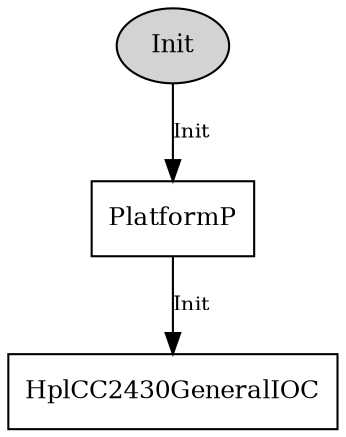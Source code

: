 digraph "PlatformC" {
  n0x2aebb690e2b0 [shape=ellipse, style=filled, label="Init", fontsize=12];
  "PlatformP" [fontsize=12, shape=box, URL="../chtml/PlatformP.html"];
  "PlatformP" [fontsize=12, shape=box, URL="../chtml/PlatformP.html"];
  "HplCC2430GeneralIOC" [fontsize=12, shape=box, URL="../chtml/HplCC2430GeneralIOC.html"];
  "n0x2aebb690e2b0" -> "PlatformP" [label="Init", URL="../ihtml/tos.interfaces.Init.html", fontsize=10];
  "PlatformP" -> "HplCC2430GeneralIOC" [label="Init", URL="../ihtml/tos.interfaces.Init.html", fontsize=10];
}
